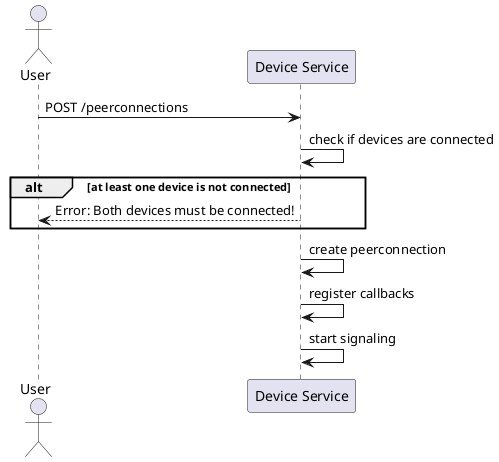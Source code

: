 @startuml peerconnection_creation

actor User
participant "Device Service" as DS

User -> DS : POST /peerconnections
DS -> DS : check if devices are connected
alt at least one device is not connected
    DS --> User : Error: Both devices must be connected!
end

DS -> DS : create peerconnection

DS -> DS : register callbacks

DS -> DS : start signaling

@enduml